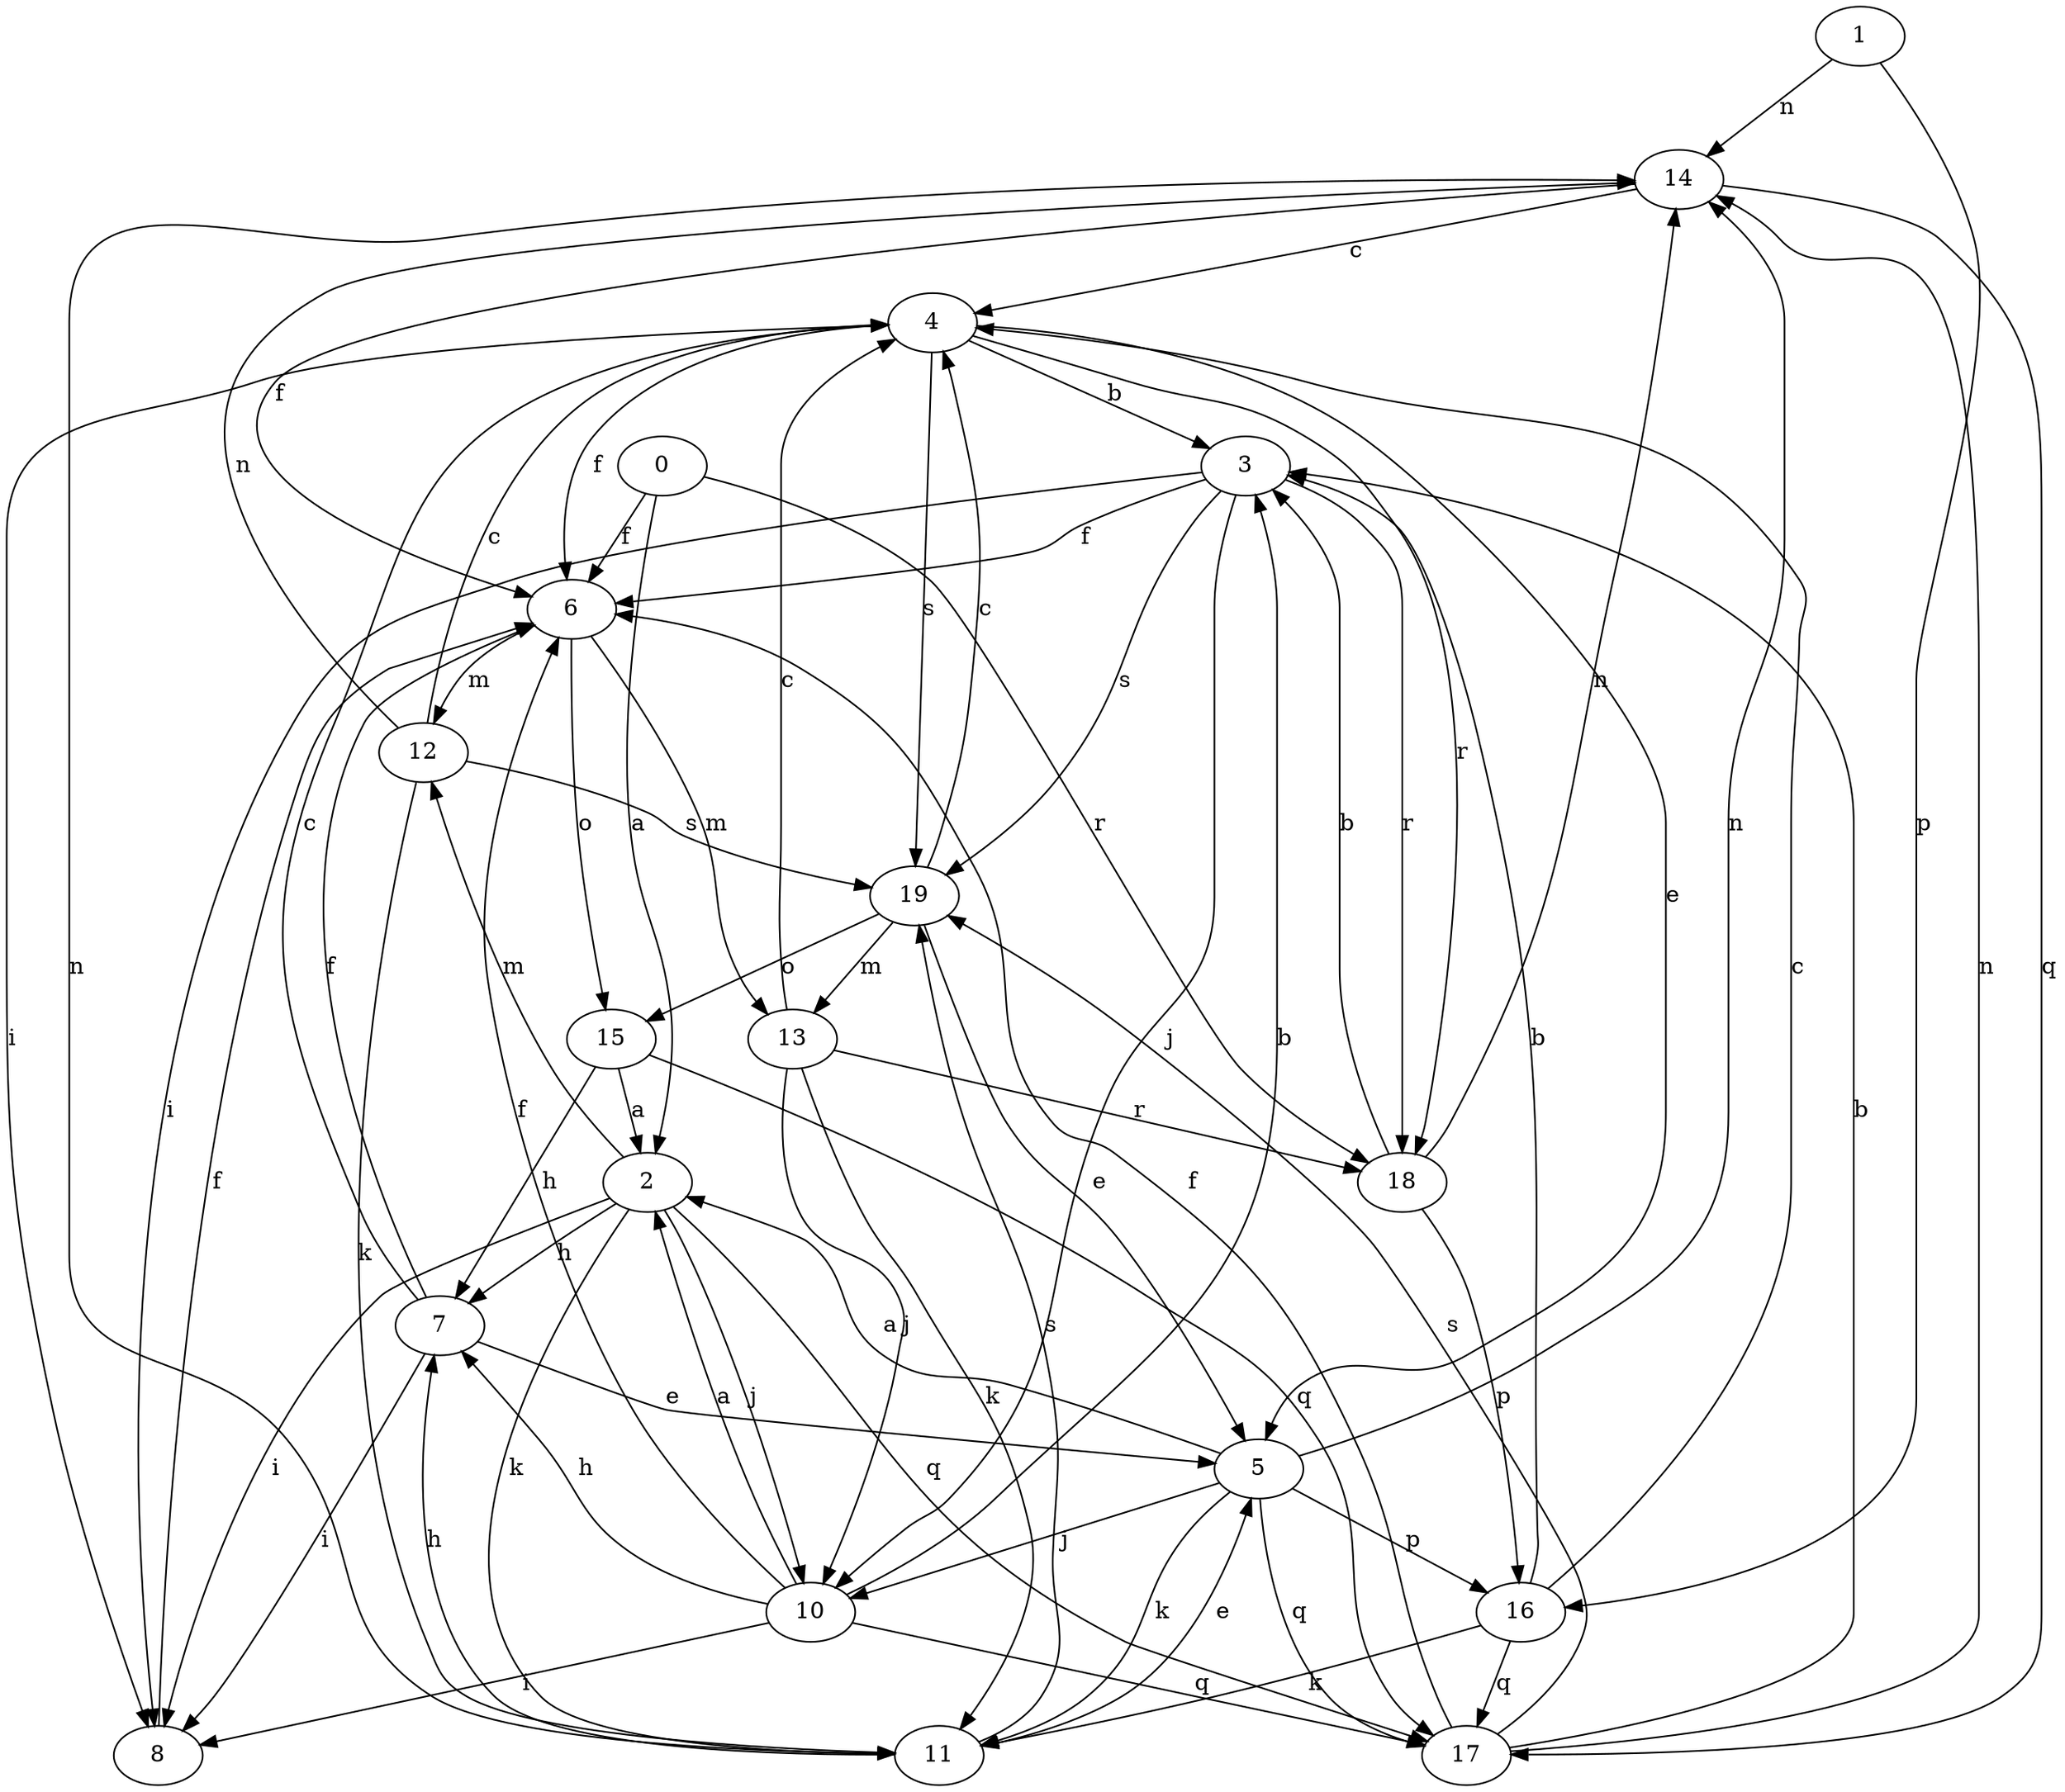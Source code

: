 strict digraph  {
1;
2;
0;
3;
4;
5;
6;
7;
8;
10;
11;
12;
13;
14;
15;
16;
17;
18;
19;
1 -> 14  [label=n];
1 -> 16  [label=p];
2 -> 7  [label=h];
2 -> 8  [label=i];
2 -> 10  [label=j];
2 -> 11  [label=k];
2 -> 12  [label=m];
2 -> 17  [label=q];
0 -> 2  [label=a];
0 -> 6  [label=f];
0 -> 18  [label=r];
3 -> 6  [label=f];
3 -> 8  [label=i];
3 -> 10  [label=j];
3 -> 18  [label=r];
3 -> 19  [label=s];
4 -> 3  [label=b];
4 -> 5  [label=e];
4 -> 6  [label=f];
4 -> 8  [label=i];
4 -> 18  [label=r];
4 -> 19  [label=s];
5 -> 2  [label=a];
5 -> 10  [label=j];
5 -> 11  [label=k];
5 -> 14  [label=n];
5 -> 16  [label=p];
5 -> 17  [label=q];
6 -> 12  [label=m];
6 -> 13  [label=m];
6 -> 15  [label=o];
7 -> 4  [label=c];
7 -> 5  [label=e];
7 -> 6  [label=f];
7 -> 8  [label=i];
8 -> 6  [label=f];
10 -> 2  [label=a];
10 -> 3  [label=b];
10 -> 6  [label=f];
10 -> 7  [label=h];
10 -> 8  [label=i];
10 -> 17  [label=q];
11 -> 5  [label=e];
11 -> 7  [label=h];
11 -> 14  [label=n];
11 -> 19  [label=s];
12 -> 4  [label=c];
12 -> 11  [label=k];
12 -> 14  [label=n];
12 -> 19  [label=s];
13 -> 4  [label=c];
13 -> 10  [label=j];
13 -> 11  [label=k];
13 -> 18  [label=r];
14 -> 4  [label=c];
14 -> 6  [label=f];
14 -> 17  [label=q];
15 -> 2  [label=a];
15 -> 7  [label=h];
15 -> 17  [label=q];
16 -> 3  [label=b];
16 -> 4  [label=c];
16 -> 11  [label=k];
16 -> 17  [label=q];
17 -> 3  [label=b];
17 -> 6  [label=f];
17 -> 14  [label=n];
17 -> 19  [label=s];
18 -> 3  [label=b];
18 -> 14  [label=n];
18 -> 16  [label=p];
19 -> 4  [label=c];
19 -> 5  [label=e];
19 -> 13  [label=m];
19 -> 15  [label=o];
}
